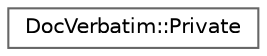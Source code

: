 digraph "Graphical Class Hierarchy"
{
 // INTERACTIVE_SVG=YES
 // LATEX_PDF_SIZE
  bgcolor="transparent";
  edge [fontname=Helvetica,fontsize=10,labelfontname=Helvetica,labelfontsize=10];
  node [fontname=Helvetica,fontsize=10,shape=box,height=0.2,width=0.4];
  rankdir="LR";
  Node0 [label="DocVerbatim::Private",height=0.2,width=0.4,color="grey40", fillcolor="white", style="filled",URL="$de/d23/struct_doc_verbatim_1_1_private.html",tooltip=" "];
}
